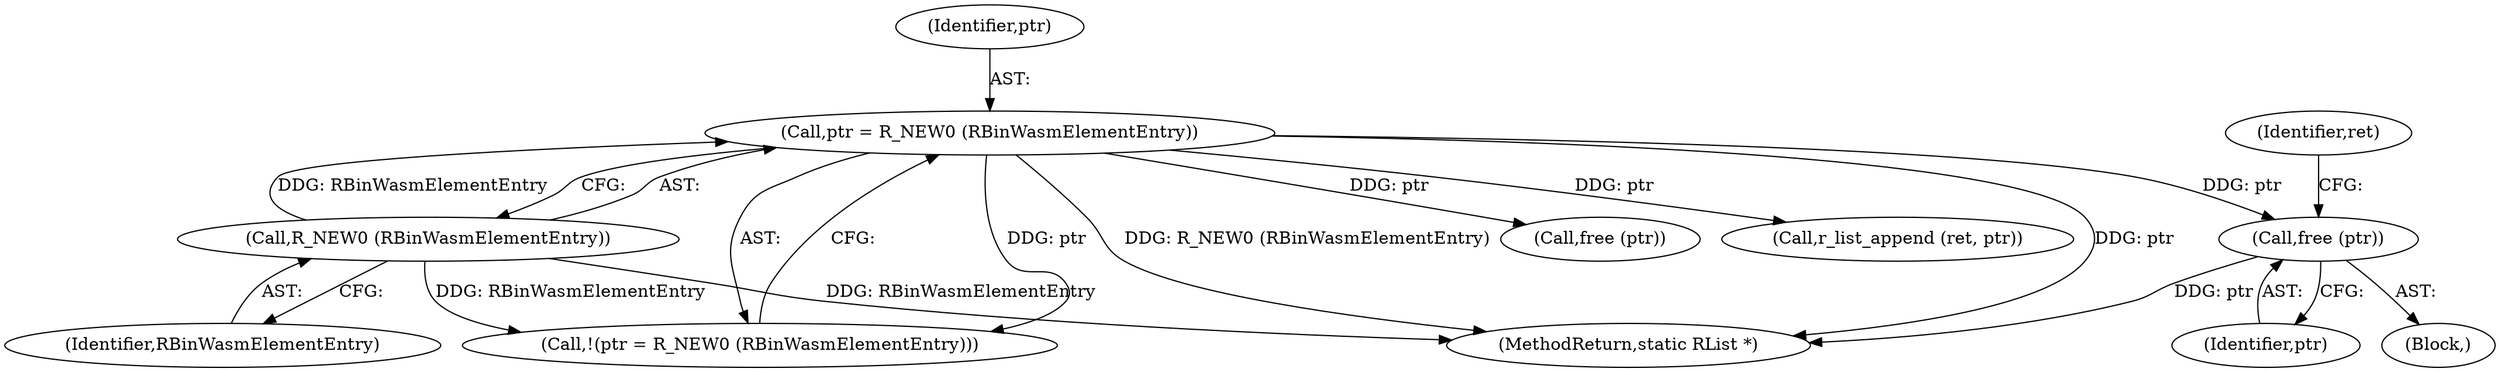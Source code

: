 digraph "0_radare2_d2632f6483a3ceb5d8e0a5fb11142c51c43978b4_1@API" {
"1000285" [label="(Call,free (ptr))"];
"1000186" [label="(Call,ptr = R_NEW0 (RBinWasmElementEntry))"];
"1000188" [label="(Call,R_NEW0 (RBinWasmElementEntry))"];
"1000285" [label="(Call,free (ptr))"];
"1000188" [label="(Call,R_NEW0 (RBinWasmElementEntry))"];
"1000103" [label="(Block,)"];
"1000185" [label="(Call,!(ptr = R_NEW0 (RBinWasmElementEntry)))"];
"1000186" [label="(Call,ptr = R_NEW0 (RBinWasmElementEntry))"];
"1000288" [label="(Identifier,ret)"];
"1000187" [label="(Identifier,ptr)"];
"1000289" [label="(MethodReturn,static RList *)"];
"1000189" [label="(Identifier,RBinWasmElementEntry)"];
"1000286" [label="(Identifier,ptr)"];
"1000272" [label="(Call,free (ptr))"];
"1000276" [label="(Call,r_list_append (ret, ptr))"];
"1000285" -> "1000103"  [label="AST: "];
"1000285" -> "1000286"  [label="CFG: "];
"1000286" -> "1000285"  [label="AST: "];
"1000288" -> "1000285"  [label="CFG: "];
"1000285" -> "1000289"  [label="DDG: ptr"];
"1000186" -> "1000285"  [label="DDG: ptr"];
"1000186" -> "1000185"  [label="AST: "];
"1000186" -> "1000188"  [label="CFG: "];
"1000187" -> "1000186"  [label="AST: "];
"1000188" -> "1000186"  [label="AST: "];
"1000185" -> "1000186"  [label="CFG: "];
"1000186" -> "1000289"  [label="DDG: R_NEW0 (RBinWasmElementEntry)"];
"1000186" -> "1000289"  [label="DDG: ptr"];
"1000186" -> "1000185"  [label="DDG: ptr"];
"1000188" -> "1000186"  [label="DDG: RBinWasmElementEntry"];
"1000186" -> "1000272"  [label="DDG: ptr"];
"1000186" -> "1000276"  [label="DDG: ptr"];
"1000188" -> "1000189"  [label="CFG: "];
"1000189" -> "1000188"  [label="AST: "];
"1000188" -> "1000289"  [label="DDG: RBinWasmElementEntry"];
"1000188" -> "1000185"  [label="DDG: RBinWasmElementEntry"];
}
